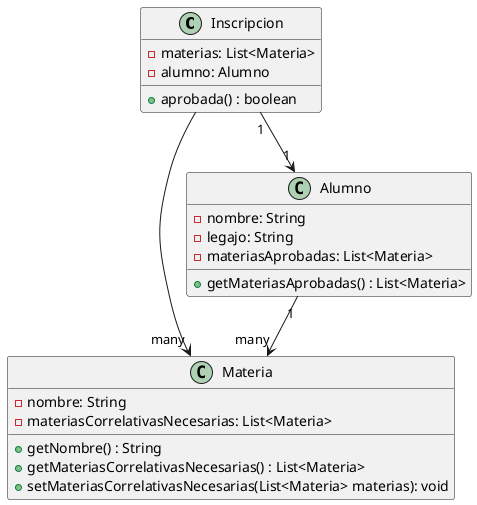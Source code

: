 @startuml

class Inscripcion{

    - materias: List<Materia>
    - alumno: Alumno

    + aprobada() : boolean

}

class Materia{

    - nombre: String
    - materiasCorrelativasNecesarias: List<Materia>

    + getNombre() : String
    + getMateriasCorrelativasNecesarias() : List<Materia>
    + setMateriasCorrelativasNecesarias(List<Materia> materias): void
}

class Alumno{
    - nombre: String
    - legajo: String
    - materiasAprobadas: List<Materia>

    + getMateriasAprobadas() : List<Materia>

}

Alumno "1" --> "many" Materia
Inscripcion "1" --> "1" Alumno
Inscripcion --> "many" Materia

@enduml